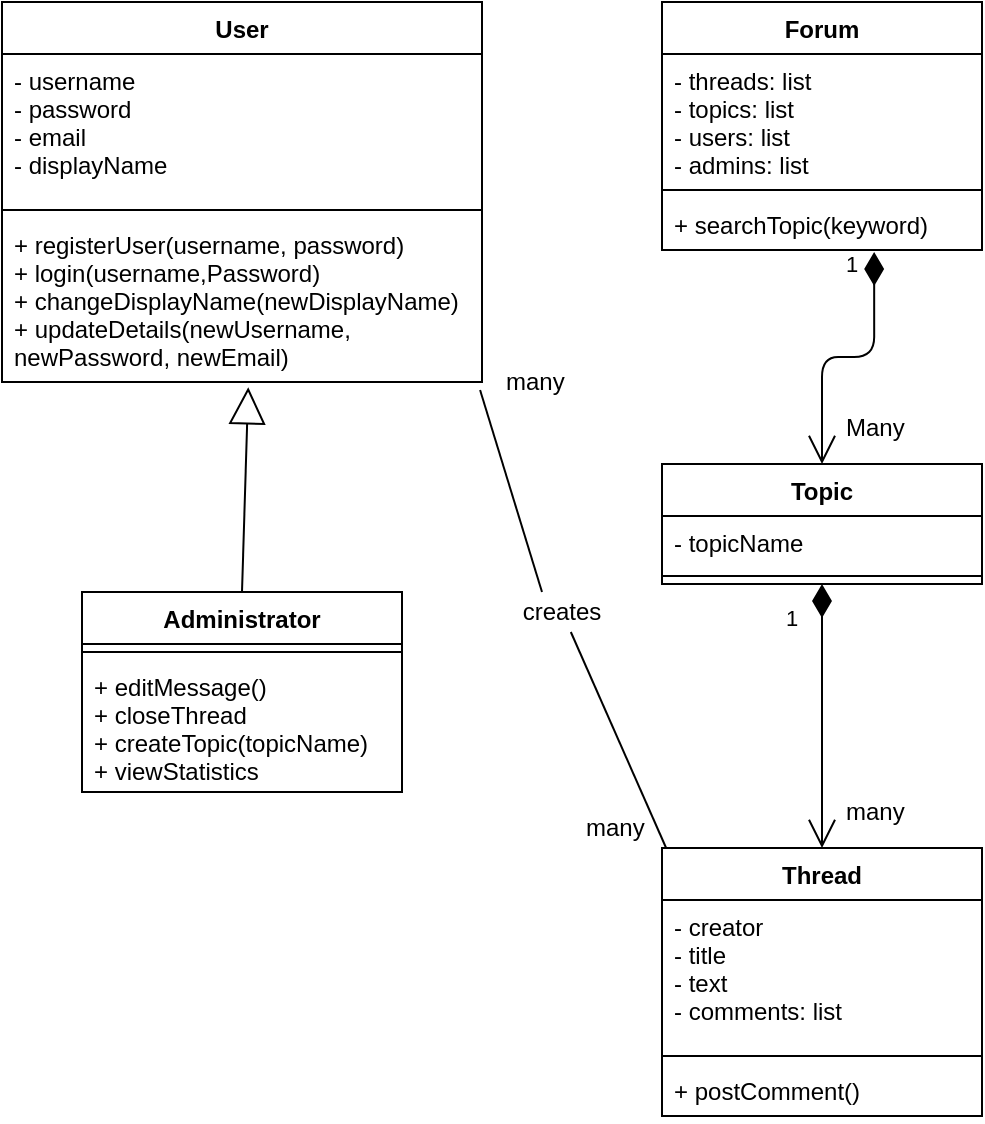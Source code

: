 <mxfile version="10.5.4" type="device"><diagram id="T79ADd6v7aTv3Kz2yRTw" name="Page-1"><mxGraphModel dx="1074" dy="765" grid="1" gridSize="10" guides="1" tooltips="1" connect="1" arrows="1" fold="1" page="1" pageScale="1" pageWidth="827" pageHeight="1169" math="0" shadow="0"><root><mxCell id="0"/><mxCell id="1" parent="0"/><mxCell id="u-YRHhayypKe8JcppRnO-5" value="User" style="swimlane;fontStyle=1;align=center;verticalAlign=top;childLayout=stackLayout;horizontal=1;startSize=26;horizontalStack=0;resizeParent=1;resizeParentMax=0;resizeLast=0;collapsible=1;marginBottom=0;" vertex="1" parent="1"><mxGeometry x="20" y="20" width="240" height="190" as="geometry"/></mxCell><mxCell id="u-YRHhayypKe8JcppRnO-6" value="- username&#10;- password&#10;- email&#10;- displayName&#10;" style="text;strokeColor=none;fillColor=none;align=left;verticalAlign=top;spacingLeft=4;spacingRight=4;overflow=hidden;rotatable=0;points=[[0,0.5],[1,0.5]];portConstraint=eastwest;" vertex="1" parent="u-YRHhayypKe8JcppRnO-5"><mxGeometry y="26" width="240" height="74" as="geometry"/></mxCell><mxCell id="u-YRHhayypKe8JcppRnO-7" value="" style="line;strokeWidth=1;fillColor=none;align=left;verticalAlign=middle;spacingTop=-1;spacingLeft=3;spacingRight=3;rotatable=0;labelPosition=right;points=[];portConstraint=eastwest;" vertex="1" parent="u-YRHhayypKe8JcppRnO-5"><mxGeometry y="100" width="240" height="8" as="geometry"/></mxCell><mxCell id="u-YRHhayypKe8JcppRnO-8" value="+ registerUser(username, password)&#10;+ login(username,Password)&#10;+ changeDisplayName(newDisplayName)&#10;+ updateDetails(newUsername, &#10;newPassword, newEmail)&#10;" style="text;strokeColor=none;fillColor=none;align=left;verticalAlign=top;spacingLeft=4;spacingRight=4;overflow=hidden;rotatable=0;points=[[0,0.5],[1,0.5]];portConstraint=eastwest;" vertex="1" parent="u-YRHhayypKe8JcppRnO-5"><mxGeometry y="108" width="240" height="82" as="geometry"/></mxCell><mxCell id="u-YRHhayypKe8JcppRnO-9" value="Topic" style="swimlane;fontStyle=1;align=center;verticalAlign=top;childLayout=stackLayout;horizontal=1;startSize=26;horizontalStack=0;resizeParent=1;resizeParentMax=0;resizeLast=0;collapsible=1;marginBottom=0;" vertex="1" parent="1"><mxGeometry x="350" y="251" width="160" height="60" as="geometry"/></mxCell><mxCell id="u-YRHhayypKe8JcppRnO-10" value="- topicName" style="text;strokeColor=none;fillColor=none;align=left;verticalAlign=top;spacingLeft=4;spacingRight=4;overflow=hidden;rotatable=0;points=[[0,0.5],[1,0.5]];portConstraint=eastwest;" vertex="1" parent="u-YRHhayypKe8JcppRnO-9"><mxGeometry y="26" width="160" height="26" as="geometry"/></mxCell><mxCell id="u-YRHhayypKe8JcppRnO-11" value="" style="line;strokeWidth=1;fillColor=none;align=left;verticalAlign=middle;spacingTop=-1;spacingLeft=3;spacingRight=3;rotatable=0;labelPosition=right;points=[];portConstraint=eastwest;" vertex="1" parent="u-YRHhayypKe8JcppRnO-9"><mxGeometry y="52" width="160" height="8" as="geometry"/></mxCell><mxCell id="u-YRHhayypKe8JcppRnO-13" value="Thread" style="swimlane;fontStyle=1;align=center;verticalAlign=top;childLayout=stackLayout;horizontal=1;startSize=26;horizontalStack=0;resizeParent=1;resizeParentMax=0;resizeLast=0;collapsible=1;marginBottom=0;" vertex="1" parent="1"><mxGeometry x="350" y="443" width="160" height="134" as="geometry"/></mxCell><mxCell id="u-YRHhayypKe8JcppRnO-14" value="- creator&#10;- title&#10;- text&#10;- comments: list" style="text;strokeColor=none;fillColor=none;align=left;verticalAlign=top;spacingLeft=4;spacingRight=4;overflow=hidden;rotatable=0;points=[[0,0.5],[1,0.5]];portConstraint=eastwest;" vertex="1" parent="u-YRHhayypKe8JcppRnO-13"><mxGeometry y="26" width="160" height="74" as="geometry"/></mxCell><mxCell id="u-YRHhayypKe8JcppRnO-15" value="" style="line;strokeWidth=1;fillColor=none;align=left;verticalAlign=middle;spacingTop=-1;spacingLeft=3;spacingRight=3;rotatable=0;labelPosition=right;points=[];portConstraint=eastwest;" vertex="1" parent="u-YRHhayypKe8JcppRnO-13"><mxGeometry y="100" width="160" height="8" as="geometry"/></mxCell><mxCell id="u-YRHhayypKe8JcppRnO-16" value="+ postComment()" style="text;strokeColor=none;fillColor=none;align=left;verticalAlign=top;spacingLeft=4;spacingRight=4;overflow=hidden;rotatable=0;points=[[0,0.5],[1,0.5]];portConstraint=eastwest;" vertex="1" parent="u-YRHhayypKe8JcppRnO-13"><mxGeometry y="108" width="160" height="26" as="geometry"/></mxCell><mxCell id="u-YRHhayypKe8JcppRnO-21" value="Forum" style="swimlane;fontStyle=1;align=center;verticalAlign=top;childLayout=stackLayout;horizontal=1;startSize=26;horizontalStack=0;resizeParent=1;resizeParentMax=0;resizeLast=0;collapsible=1;marginBottom=0;" vertex="1" parent="1"><mxGeometry x="350" y="20" width="160" height="124" as="geometry"/></mxCell><mxCell id="u-YRHhayypKe8JcppRnO-22" value="- threads: list&#10;- topics: list&#10;- users: list&#10;- admins: list&#10;" style="text;strokeColor=none;fillColor=none;align=left;verticalAlign=top;spacingLeft=4;spacingRight=4;overflow=hidden;rotatable=0;points=[[0,0.5],[1,0.5]];portConstraint=eastwest;" vertex="1" parent="u-YRHhayypKe8JcppRnO-21"><mxGeometry y="26" width="160" height="64" as="geometry"/></mxCell><mxCell id="u-YRHhayypKe8JcppRnO-23" value="" style="line;strokeWidth=1;fillColor=none;align=left;verticalAlign=middle;spacingTop=-1;spacingLeft=3;spacingRight=3;rotatable=0;labelPosition=right;points=[];portConstraint=eastwest;" vertex="1" parent="u-YRHhayypKe8JcppRnO-21"><mxGeometry y="90" width="160" height="8" as="geometry"/></mxCell><mxCell id="u-YRHhayypKe8JcppRnO-24" value="+ searchTopic(keyword)" style="text;strokeColor=none;fillColor=none;align=left;verticalAlign=top;spacingLeft=4;spacingRight=4;overflow=hidden;rotatable=0;points=[[0,0.5],[1,0.5]];portConstraint=eastwest;" vertex="1" parent="u-YRHhayypKe8JcppRnO-21"><mxGeometry y="98" width="160" height="26" as="geometry"/></mxCell><mxCell id="u-YRHhayypKe8JcppRnO-25" value="Administrator" style="swimlane;fontStyle=1;align=center;verticalAlign=top;childLayout=stackLayout;horizontal=1;startSize=26;horizontalStack=0;resizeParent=1;resizeParentMax=0;resizeLast=0;collapsible=1;marginBottom=0;" vertex="1" parent="1"><mxGeometry x="60" y="315" width="160" height="100" as="geometry"/></mxCell><mxCell id="u-YRHhayypKe8JcppRnO-27" value="" style="line;strokeWidth=1;fillColor=none;align=left;verticalAlign=middle;spacingTop=-1;spacingLeft=3;spacingRight=3;rotatable=0;labelPosition=right;points=[];portConstraint=eastwest;" vertex="1" parent="u-YRHhayypKe8JcppRnO-25"><mxGeometry y="26" width="160" height="8" as="geometry"/></mxCell><mxCell id="u-YRHhayypKe8JcppRnO-28" value="+ editMessage()&#10;+ closeThread&#10;+ createTopic(topicName)&#10;+ viewStatistics&#10;" style="text;strokeColor=none;fillColor=none;align=left;verticalAlign=top;spacingLeft=4;spacingRight=4;overflow=hidden;rotatable=0;points=[[0,0.5],[1,0.5]];portConstraint=eastwest;" vertex="1" parent="u-YRHhayypKe8JcppRnO-25"><mxGeometry y="34" width="160" height="66" as="geometry"/></mxCell><mxCell id="u-YRHhayypKe8JcppRnO-30" value="" style="endArrow=block;endSize=16;endFill=0;html=1;exitX=0.5;exitY=0;exitDx=0;exitDy=0;entryX=0.513;entryY=1.032;entryDx=0;entryDy=0;entryPerimeter=0;" edge="1" parent="1" source="u-YRHhayypKe8JcppRnO-25" target="u-YRHhayypKe8JcppRnO-8"><mxGeometry x="0.429" y="-118" width="160" relative="1" as="geometry"><mxPoint x="20" y="420" as="sourcePoint"/><mxPoint x="144" y="192" as="targetPoint"/><mxPoint as="offset"/></mxGeometry></mxCell><mxCell id="u-YRHhayypKe8JcppRnO-33" value="1" style="endArrow=open;html=1;endSize=12;startArrow=diamondThin;startSize=14;startFill=1;edgeStyle=orthogonalEdgeStyle;align=left;verticalAlign=bottom;entryX=0.5;entryY=0;entryDx=0;entryDy=0;exitX=0.663;exitY=1.038;exitDx=0;exitDy=0;exitPerimeter=0;" edge="1" parent="1" source="u-YRHhayypKe8JcppRnO-24" target="u-YRHhayypKe8JcppRnO-9"><mxGeometry x="0.045" y="-38" relative="1" as="geometry"><mxPoint x="420" y="150" as="sourcePoint"/><mxPoint x="180" y="570" as="targetPoint"/><mxPoint as="offset"/></mxGeometry></mxCell><mxCell id="u-YRHhayypKe8JcppRnO-34" value="Many" style="text;html=1;resizable=0;points=[];autosize=1;align=left;verticalAlign=top;spacingTop=-4;" vertex="1" parent="1"><mxGeometry x="440" y="223" width="40" height="20" as="geometry"/></mxCell><mxCell id="u-YRHhayypKe8JcppRnO-38" value="1" style="endArrow=open;html=1;endSize=12;startArrow=diamondThin;startSize=14;startFill=1;edgeStyle=orthogonalEdgeStyle;align=left;verticalAlign=bottom;exitX=0.5;exitY=1;exitDx=0;exitDy=0;" edge="1" parent="1" source="u-YRHhayypKe8JcppRnO-9" target="u-YRHhayypKe8JcppRnO-13"><mxGeometry x="-0.612" y="-20" relative="1" as="geometry"><mxPoint x="430" y="340" as="sourcePoint"/><mxPoint x="620" y="418" as="targetPoint"/><mxPoint as="offset"/></mxGeometry></mxCell><mxCell id="u-YRHhayypKe8JcppRnO-39" value="many" style="text;html=1;resizable=0;points=[];autosize=1;align=left;verticalAlign=top;spacingTop=-4;" vertex="1" parent="1"><mxGeometry x="440" y="415" width="40" height="20" as="geometry"/></mxCell><mxCell id="u-YRHhayypKe8JcppRnO-40" value="" style="endArrow=none;html=1;exitX=0.013;exitY=0;exitDx=0;exitDy=0;exitPerimeter=0;" edge="1" parent="1" source="u-YRHhayypKe8JcppRnO-13" target="u-YRHhayypKe8JcppRnO-43"><mxGeometry width="50" height="50" relative="1" as="geometry"><mxPoint x="20" y="650" as="sourcePoint"/><mxPoint x="260" y="211" as="targetPoint"/></mxGeometry></mxCell><mxCell id="u-YRHhayypKe8JcppRnO-41" value="many" style="text;html=1;resizable=0;points=[];autosize=1;align=left;verticalAlign=top;spacingTop=-4;" vertex="1" parent="1"><mxGeometry x="270" y="200" width="40" height="20" as="geometry"/></mxCell><mxCell id="u-YRHhayypKe8JcppRnO-42" value="many" style="text;html=1;resizable=0;points=[];autosize=1;align=left;verticalAlign=top;spacingTop=-4;" vertex="1" parent="1"><mxGeometry x="310" y="423" width="40" height="20" as="geometry"/></mxCell><mxCell id="u-YRHhayypKe8JcppRnO-43" value="creates" style="text;html=1;strokeColor=none;fillColor=none;align=center;verticalAlign=middle;whiteSpace=wrap;rounded=0;" vertex="1" parent="1"><mxGeometry x="280" y="315" width="40" height="20" as="geometry"/></mxCell><mxCell id="u-YRHhayypKe8JcppRnO-45" value="" style="endArrow=none;html=1;entryX=0.25;entryY=0;entryDx=0;entryDy=0;exitX=0.996;exitY=1.049;exitDx=0;exitDy=0;exitPerimeter=0;" edge="1" parent="1" source="u-YRHhayypKe8JcppRnO-8" target="u-YRHhayypKe8JcppRnO-43"><mxGeometry width="50" height="50" relative="1" as="geometry"><mxPoint x="20" y="650" as="sourcePoint"/><mxPoint x="70" y="600" as="targetPoint"/></mxGeometry></mxCell></root></mxGraphModel></diagram></mxfile>